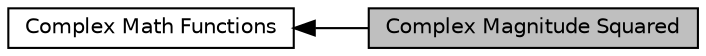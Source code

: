 digraph "Complex Magnitude Squared"
{
  edge [fontname="Helvetica",fontsize="10",labelfontname="Helvetica",labelfontsize="10"];
  node [fontname="Helvetica",fontsize="10",shape=box];
  rankdir=LR;
  Node2 [label="Complex Math Functions",height=0.2,width=0.4,color="black", fillcolor="white", style="filled",URL="$group__group_cmplx_math.html",tooltip=" "];
  Node1 [label="Complex Magnitude Squared",height=0.2,width=0.4,color="black", fillcolor="grey75", style="filled", fontcolor="black",tooltip=" "];
  Node2->Node1 [shape=plaintext, dir="back", style="solid"];
}
